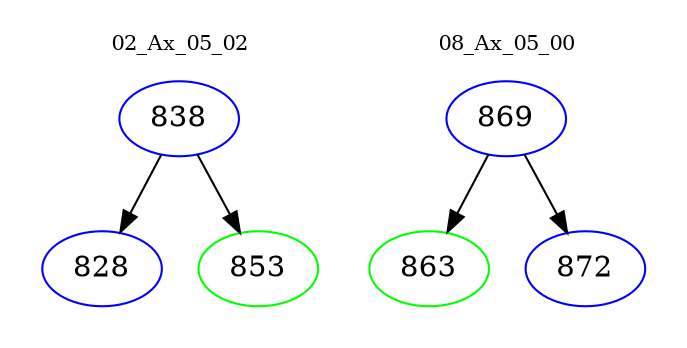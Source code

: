 digraph{
subgraph cluster_0 {
color = white
label = "02_Ax_05_02";
fontsize=10;
T0_838 [label="838", color="blue"]
T0_838 -> T0_828 [color="black"]
T0_828 [label="828", color="blue"]
T0_838 -> T0_853 [color="black"]
T0_853 [label="853", color="green"]
}
subgraph cluster_1 {
color = white
label = "08_Ax_05_00";
fontsize=10;
T1_869 [label="869", color="blue"]
T1_869 -> T1_863 [color="black"]
T1_863 [label="863", color="green"]
T1_869 -> T1_872 [color="black"]
T1_872 [label="872", color="blue"]
}
}
